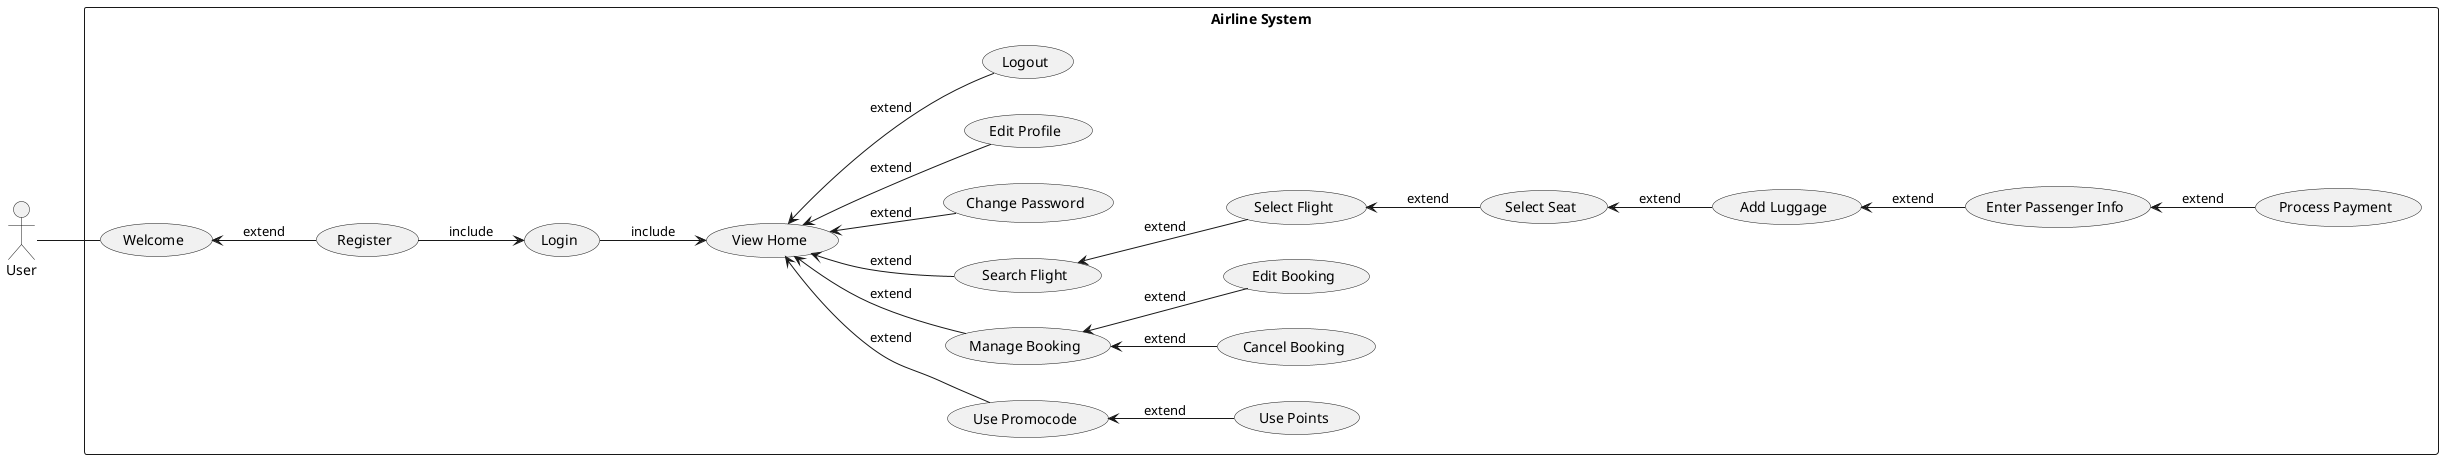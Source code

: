 @startuml userCaseDiagram

left to right direction
actor "User" as user
rectangle "Airline System" {
   usecase "Welcome" as welcome
   usecase "Search Flight" as search
   usecase "Manage Booking" as managebooking
   usecase "Use Promocode" as promocode
   usecase "Process Payment" as payment
   usecase "Login" as login
   usecase "Register" as register
   usecase "Select Seat" as selectseat
   usecase "Add Luggage" as addluggage
   usecase "Select Flight" as selectflight
   usecase "Enter Passenger Info" as passengerinfo
   usecase "View Home" as home
   usecase "Change Password" as changepassword
   usecase "Edit Profile" as editprofile
   usecase "Use Points" as usepoints
   usecase "Cancel Booking" as cancelbooking
   usecase "Edit Booking" as editbooking
   usecase "Logout" as logout
}

user -- welcome
register -up-> welcome: extend
register --> login: include
login --> home: include
search -up-> home: extend
selectflight -up-> search: extend
selectseat -up-> selectflight: extend
addluggage -up-> selectseat: extend
passengerinfo -up-> addluggage: extend
payment -up-> passengerinfo: extend
managebooking -up-> home: extend
editbooking -up-> managebooking: extend
cancelbooking -up-> managebooking: extend
promocode -up-> home: extend
usepoints -up-> promocode: extend
changepassword -up-> home: extend
editprofile -up-> home: extend
logout -up-> home: extend
@enduml
